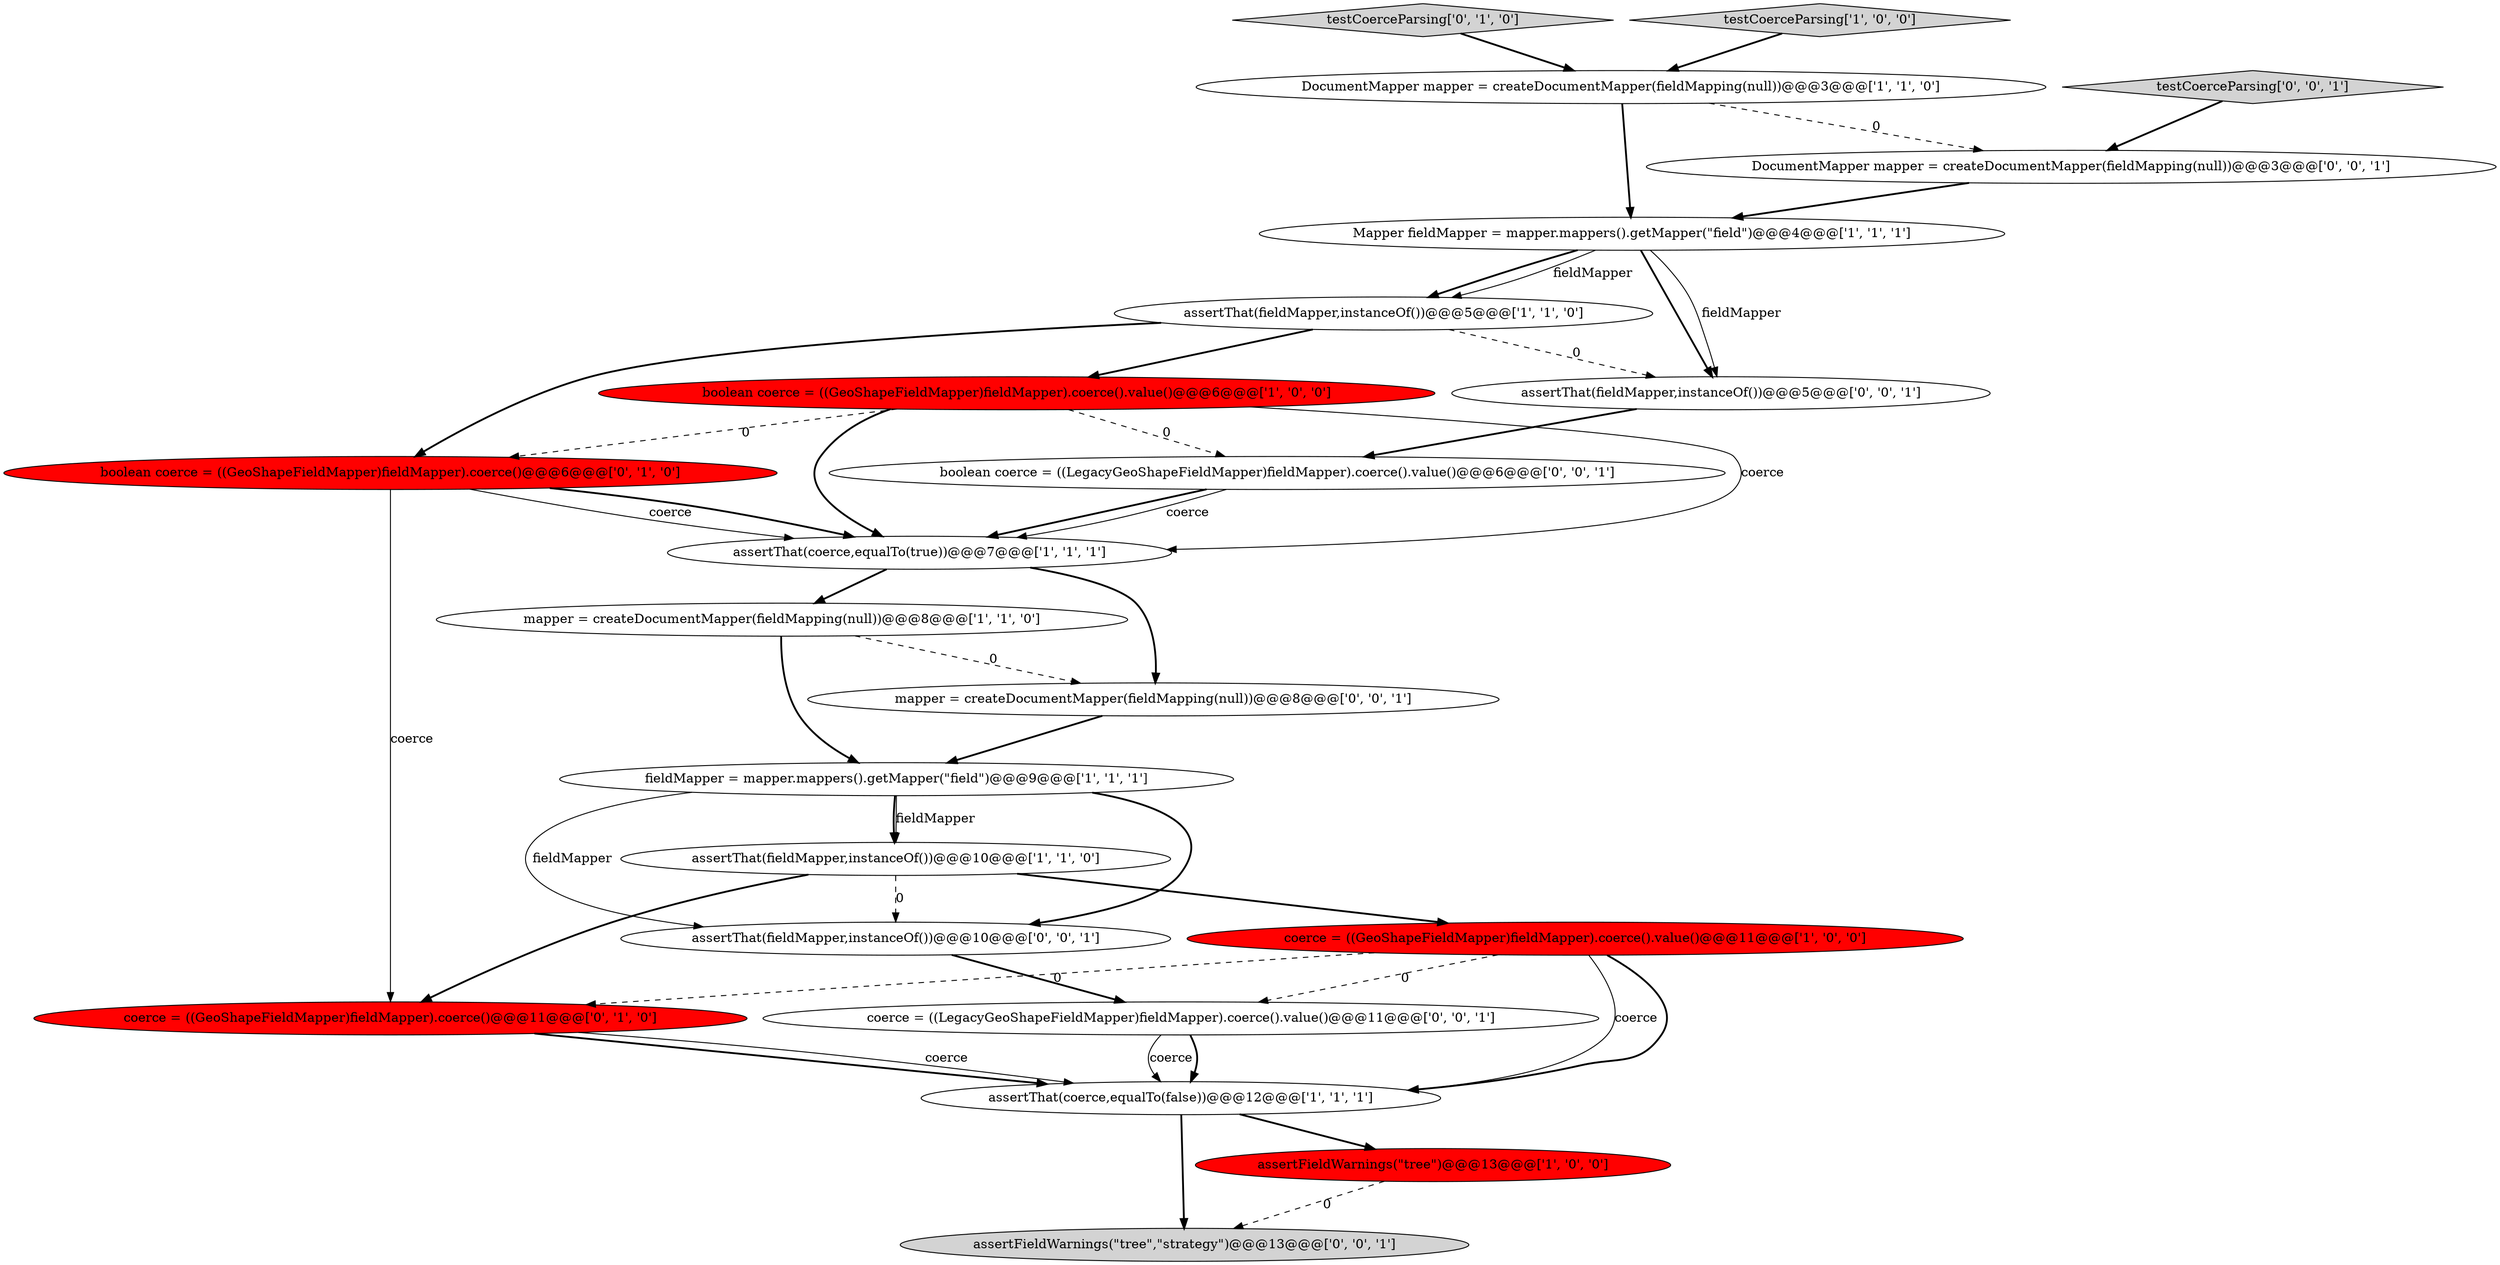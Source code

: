 digraph {
7 [style = filled, label = "mapper = createDocumentMapper(fieldMapping(null))@@@8@@@['1', '1', '0']", fillcolor = white, shape = ellipse image = "AAA0AAABBB1BBB"];
17 [style = filled, label = "coerce = ((LegacyGeoShapeFieldMapper)fieldMapper).coerce().value()@@@11@@@['0', '0', '1']", fillcolor = white, shape = ellipse image = "AAA0AAABBB3BBB"];
10 [style = filled, label = "assertThat(fieldMapper,instanceOf())@@@10@@@['1', '1', '0']", fillcolor = white, shape = ellipse image = "AAA0AAABBB1BBB"];
11 [style = filled, label = "assertThat(coerce,equalTo(true))@@@7@@@['1', '1', '1']", fillcolor = white, shape = ellipse image = "AAA0AAABBB1BBB"];
20 [style = filled, label = "assertThat(fieldMapper,instanceOf())@@@5@@@['0', '0', '1']", fillcolor = white, shape = ellipse image = "AAA0AAABBB3BBB"];
15 [style = filled, label = "assertFieldWarnings(\"tree\",\"strategy\")@@@13@@@['0', '0', '1']", fillcolor = lightgray, shape = ellipse image = "AAA0AAABBB3BBB"];
9 [style = filled, label = "coerce = ((GeoShapeFieldMapper)fieldMapper).coerce().value()@@@11@@@['1', '0', '0']", fillcolor = red, shape = ellipse image = "AAA1AAABBB1BBB"];
2 [style = filled, label = "boolean coerce = ((GeoShapeFieldMapper)fieldMapper).coerce().value()@@@6@@@['1', '0', '0']", fillcolor = red, shape = ellipse image = "AAA1AAABBB1BBB"];
18 [style = filled, label = "boolean coerce = ((LegacyGeoShapeFieldMapper)fieldMapper).coerce().value()@@@6@@@['0', '0', '1']", fillcolor = white, shape = ellipse image = "AAA0AAABBB3BBB"];
16 [style = filled, label = "DocumentMapper mapper = createDocumentMapper(fieldMapping(null))@@@3@@@['0', '0', '1']", fillcolor = white, shape = ellipse image = "AAA0AAABBB3BBB"];
22 [style = filled, label = "assertThat(fieldMapper,instanceOf())@@@10@@@['0', '0', '1']", fillcolor = white, shape = ellipse image = "AAA0AAABBB3BBB"];
4 [style = filled, label = "assertThat(fieldMapper,instanceOf())@@@5@@@['1', '1', '0']", fillcolor = white, shape = ellipse image = "AAA0AAABBB1BBB"];
21 [style = filled, label = "mapper = createDocumentMapper(fieldMapping(null))@@@8@@@['0', '0', '1']", fillcolor = white, shape = ellipse image = "AAA0AAABBB3BBB"];
1 [style = filled, label = "Mapper fieldMapper = mapper.mappers().getMapper(\"field\")@@@4@@@['1', '1', '1']", fillcolor = white, shape = ellipse image = "AAA0AAABBB1BBB"];
13 [style = filled, label = "testCoerceParsing['0', '1', '0']", fillcolor = lightgray, shape = diamond image = "AAA0AAABBB2BBB"];
3 [style = filled, label = "assertFieldWarnings(\"tree\")@@@13@@@['1', '0', '0']", fillcolor = red, shape = ellipse image = "AAA1AAABBB1BBB"];
0 [style = filled, label = "DocumentMapper mapper = createDocumentMapper(fieldMapping(null))@@@3@@@['1', '1', '0']", fillcolor = white, shape = ellipse image = "AAA0AAABBB1BBB"];
6 [style = filled, label = "testCoerceParsing['1', '0', '0']", fillcolor = lightgray, shape = diamond image = "AAA0AAABBB1BBB"];
14 [style = filled, label = "boolean coerce = ((GeoShapeFieldMapper)fieldMapper).coerce()@@@6@@@['0', '1', '0']", fillcolor = red, shape = ellipse image = "AAA1AAABBB2BBB"];
5 [style = filled, label = "assertThat(coerce,equalTo(false))@@@12@@@['1', '1', '1']", fillcolor = white, shape = ellipse image = "AAA0AAABBB1BBB"];
19 [style = filled, label = "testCoerceParsing['0', '0', '1']", fillcolor = lightgray, shape = diamond image = "AAA0AAABBB3BBB"];
8 [style = filled, label = "fieldMapper = mapper.mappers().getMapper(\"field\")@@@9@@@['1', '1', '1']", fillcolor = white, shape = ellipse image = "AAA0AAABBB1BBB"];
12 [style = filled, label = "coerce = ((GeoShapeFieldMapper)fieldMapper).coerce()@@@11@@@['0', '1', '0']", fillcolor = red, shape = ellipse image = "AAA1AAABBB2BBB"];
5->3 [style = bold, label=""];
8->10 [style = bold, label=""];
1->4 [style = bold, label=""];
4->14 [style = bold, label=""];
17->5 [style = bold, label=""];
9->5 [style = solid, label="coerce"];
14->12 [style = solid, label="coerce"];
14->11 [style = solid, label="coerce"];
7->21 [style = dashed, label="0"];
12->5 [style = bold, label=""];
8->22 [style = solid, label="fieldMapper"];
11->21 [style = bold, label=""];
18->11 [style = bold, label=""];
1->4 [style = solid, label="fieldMapper"];
0->16 [style = dashed, label="0"];
21->8 [style = bold, label=""];
1->20 [style = bold, label=""];
5->15 [style = bold, label=""];
6->0 [style = bold, label=""];
12->5 [style = solid, label="coerce"];
4->2 [style = bold, label=""];
1->20 [style = solid, label="fieldMapper"];
10->22 [style = dashed, label="0"];
7->8 [style = bold, label=""];
8->22 [style = bold, label=""];
19->16 [style = bold, label=""];
20->18 [style = bold, label=""];
2->14 [style = dashed, label="0"];
16->1 [style = bold, label=""];
17->5 [style = solid, label="coerce"];
4->20 [style = dashed, label="0"];
10->12 [style = bold, label=""];
0->1 [style = bold, label=""];
9->17 [style = dashed, label="0"];
2->18 [style = dashed, label="0"];
9->5 [style = bold, label=""];
22->17 [style = bold, label=""];
3->15 [style = dashed, label="0"];
10->9 [style = bold, label=""];
9->12 [style = dashed, label="0"];
8->10 [style = solid, label="fieldMapper"];
18->11 [style = solid, label="coerce"];
14->11 [style = bold, label=""];
2->11 [style = bold, label=""];
11->7 [style = bold, label=""];
2->11 [style = solid, label="coerce"];
13->0 [style = bold, label=""];
}
